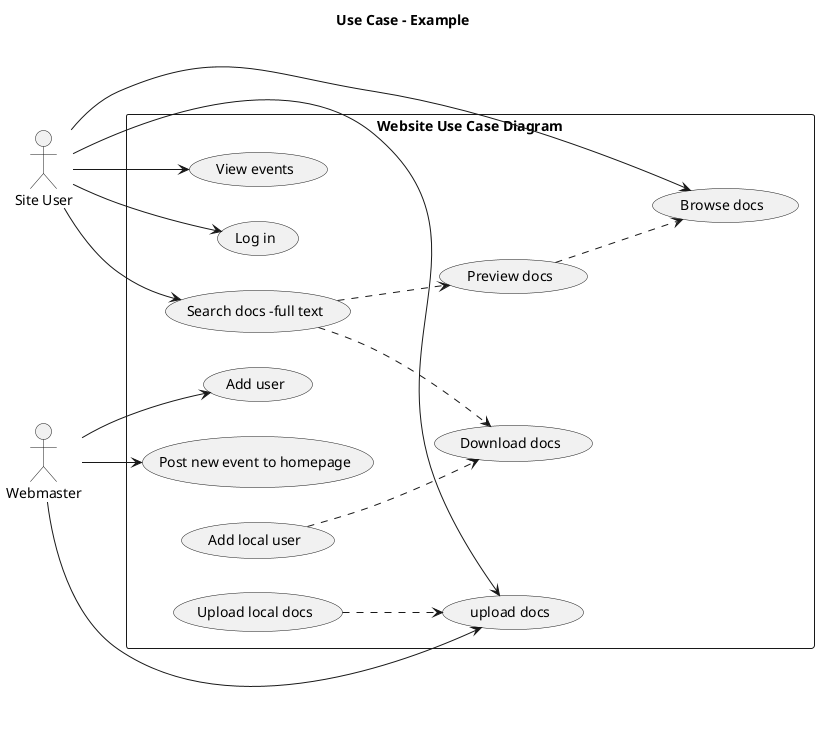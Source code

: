 @startuml
title **Use Case - Example**

left to right direction

actor "Site User" as su
actor Webmaster as wm

rectangle "Website Use Case Diagram" {
    usecase "Search docs -full text" as u01
    usecase "Browse docs" as u02
    usecase "View events" as u03
    usecase "Log in" as u04
    usecase "upload docs" as u05
    usecase "Post new event to homepage" as u06
    usecase "Add user" as u07
    usecase "Download docs" as u08
    usecase "Preview docs" as u09
    usecase "Upload local docs" as u10
    usecase "Add local user" as u11
}

su --> u01
su --> u02
su --> u03
su --> u04
su --> u05
wm --> u05
wm --> u06
wm --> u07
u01 ..> u08
u01 ..> u09
u09 ..> u02
u10 ..> u05
u11 ..> u08

@enduml